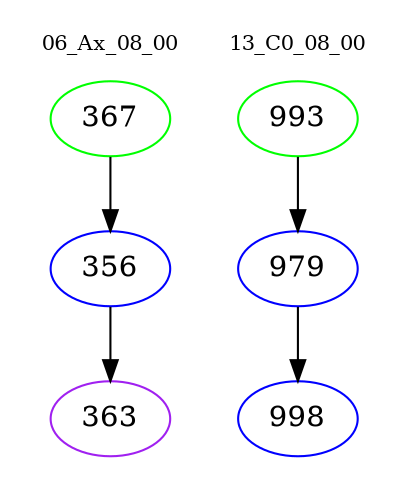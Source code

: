 digraph{
subgraph cluster_0 {
color = white
label = "06_Ax_08_00";
fontsize=10;
T0_367 [label="367", color="green"]
T0_367 -> T0_356 [color="black"]
T0_356 [label="356", color="blue"]
T0_356 -> T0_363 [color="black"]
T0_363 [label="363", color="purple"]
}
subgraph cluster_1 {
color = white
label = "13_C0_08_00";
fontsize=10;
T1_993 [label="993", color="green"]
T1_993 -> T1_979 [color="black"]
T1_979 [label="979", color="blue"]
T1_979 -> T1_998 [color="black"]
T1_998 [label="998", color="blue"]
}
}
